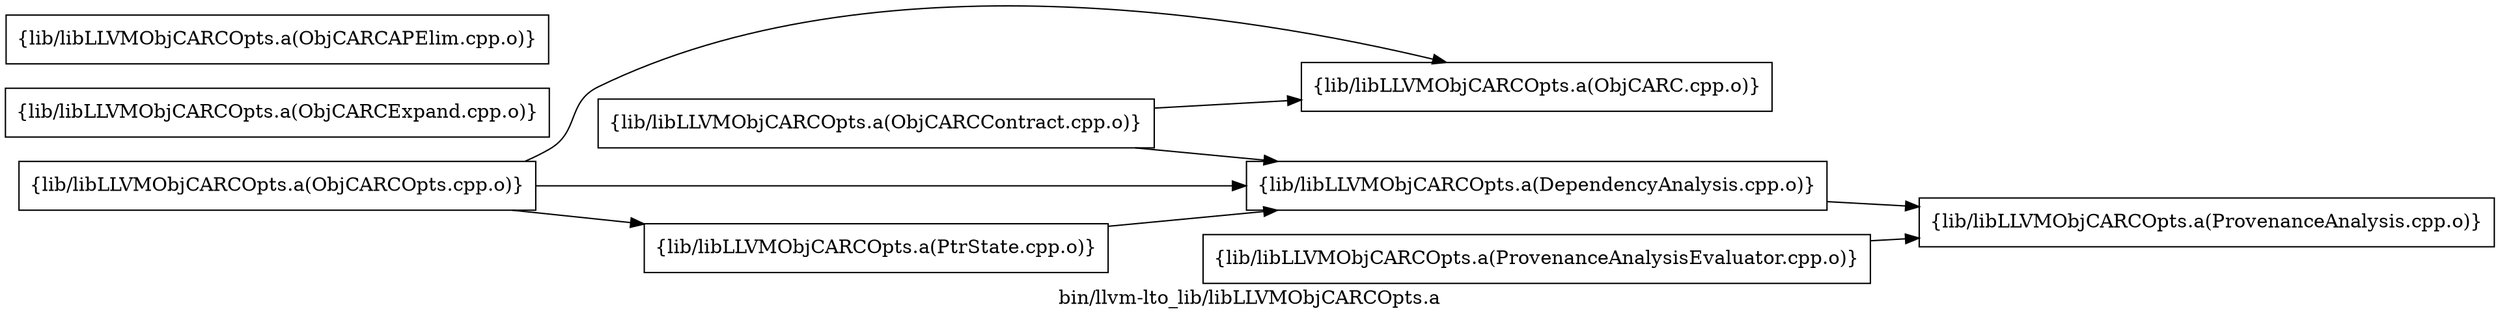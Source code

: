 digraph "bin/llvm-lto_lib/libLLVMObjCARCOpts.a" {
	label="bin/llvm-lto_lib/libLLVMObjCARCOpts.a";
	rankdir=LR;
	{ rank=same; Node0x55d60f3f4ff8;  }
	{ rank=same; Node0x55d60f3f3d88; Node0x55d60f3f4af8;  }

	Node0x55d60f3f4ff8 [shape=record,shape=box,group=0,label="{lib/libLLVMObjCARCOpts.a(ObjCARCContract.cpp.o)}"];
	Node0x55d60f3f4ff8 -> Node0x55d60f3f3d88;
	Node0x55d60f3f4ff8 -> Node0x55d60f3f4af8;
	Node0x55d60f3f30b8 [shape=record,shape=box,group=0,label="{lib/libLLVMObjCARCOpts.a(ObjCARCOpts.cpp.o)}"];
	Node0x55d60f3f30b8 -> Node0x55d60f3f3d88;
	Node0x55d60f3f30b8 -> Node0x55d60f3f4af8;
	Node0x55d60f3f30b8 -> Node0x55d60f409c78;
	Node0x55d60f3f3568 [shape=record,shape=box,group=0,label="{lib/libLLVMObjCARCOpts.a(ObjCARCExpand.cpp.o)}"];
	Node0x55d60f3f4238 [shape=record,shape=box,group=0,label="{lib/libLLVMObjCARCOpts.a(ObjCARCAPElim.cpp.o)}"];
	Node0x55d60f3f3d88 [shape=record,shape=box,group=0,label="{lib/libLLVMObjCARCOpts.a(ObjCARC.cpp.o)}"];
	Node0x55d60f3f4af8 [shape=record,shape=box,group=0,label="{lib/libLLVMObjCARCOpts.a(DependencyAnalysis.cpp.o)}"];
	Node0x55d60f3f4af8 -> Node0x55d60f3f5548;
	Node0x55d60f409c78 [shape=record,shape=box,group=0,label="{lib/libLLVMObjCARCOpts.a(PtrState.cpp.o)}"];
	Node0x55d60f409c78 -> Node0x55d60f3f4af8;
	Node0x55d60f3f5548 [shape=record,shape=box,group=0,label="{lib/libLLVMObjCARCOpts.a(ProvenanceAnalysis.cpp.o)}"];
	Node0x55d60f40a998 [shape=record,shape=box,group=0,label="{lib/libLLVMObjCARCOpts.a(ProvenanceAnalysisEvaluator.cpp.o)}"];
	Node0x55d60f40a998 -> Node0x55d60f3f5548;
}
